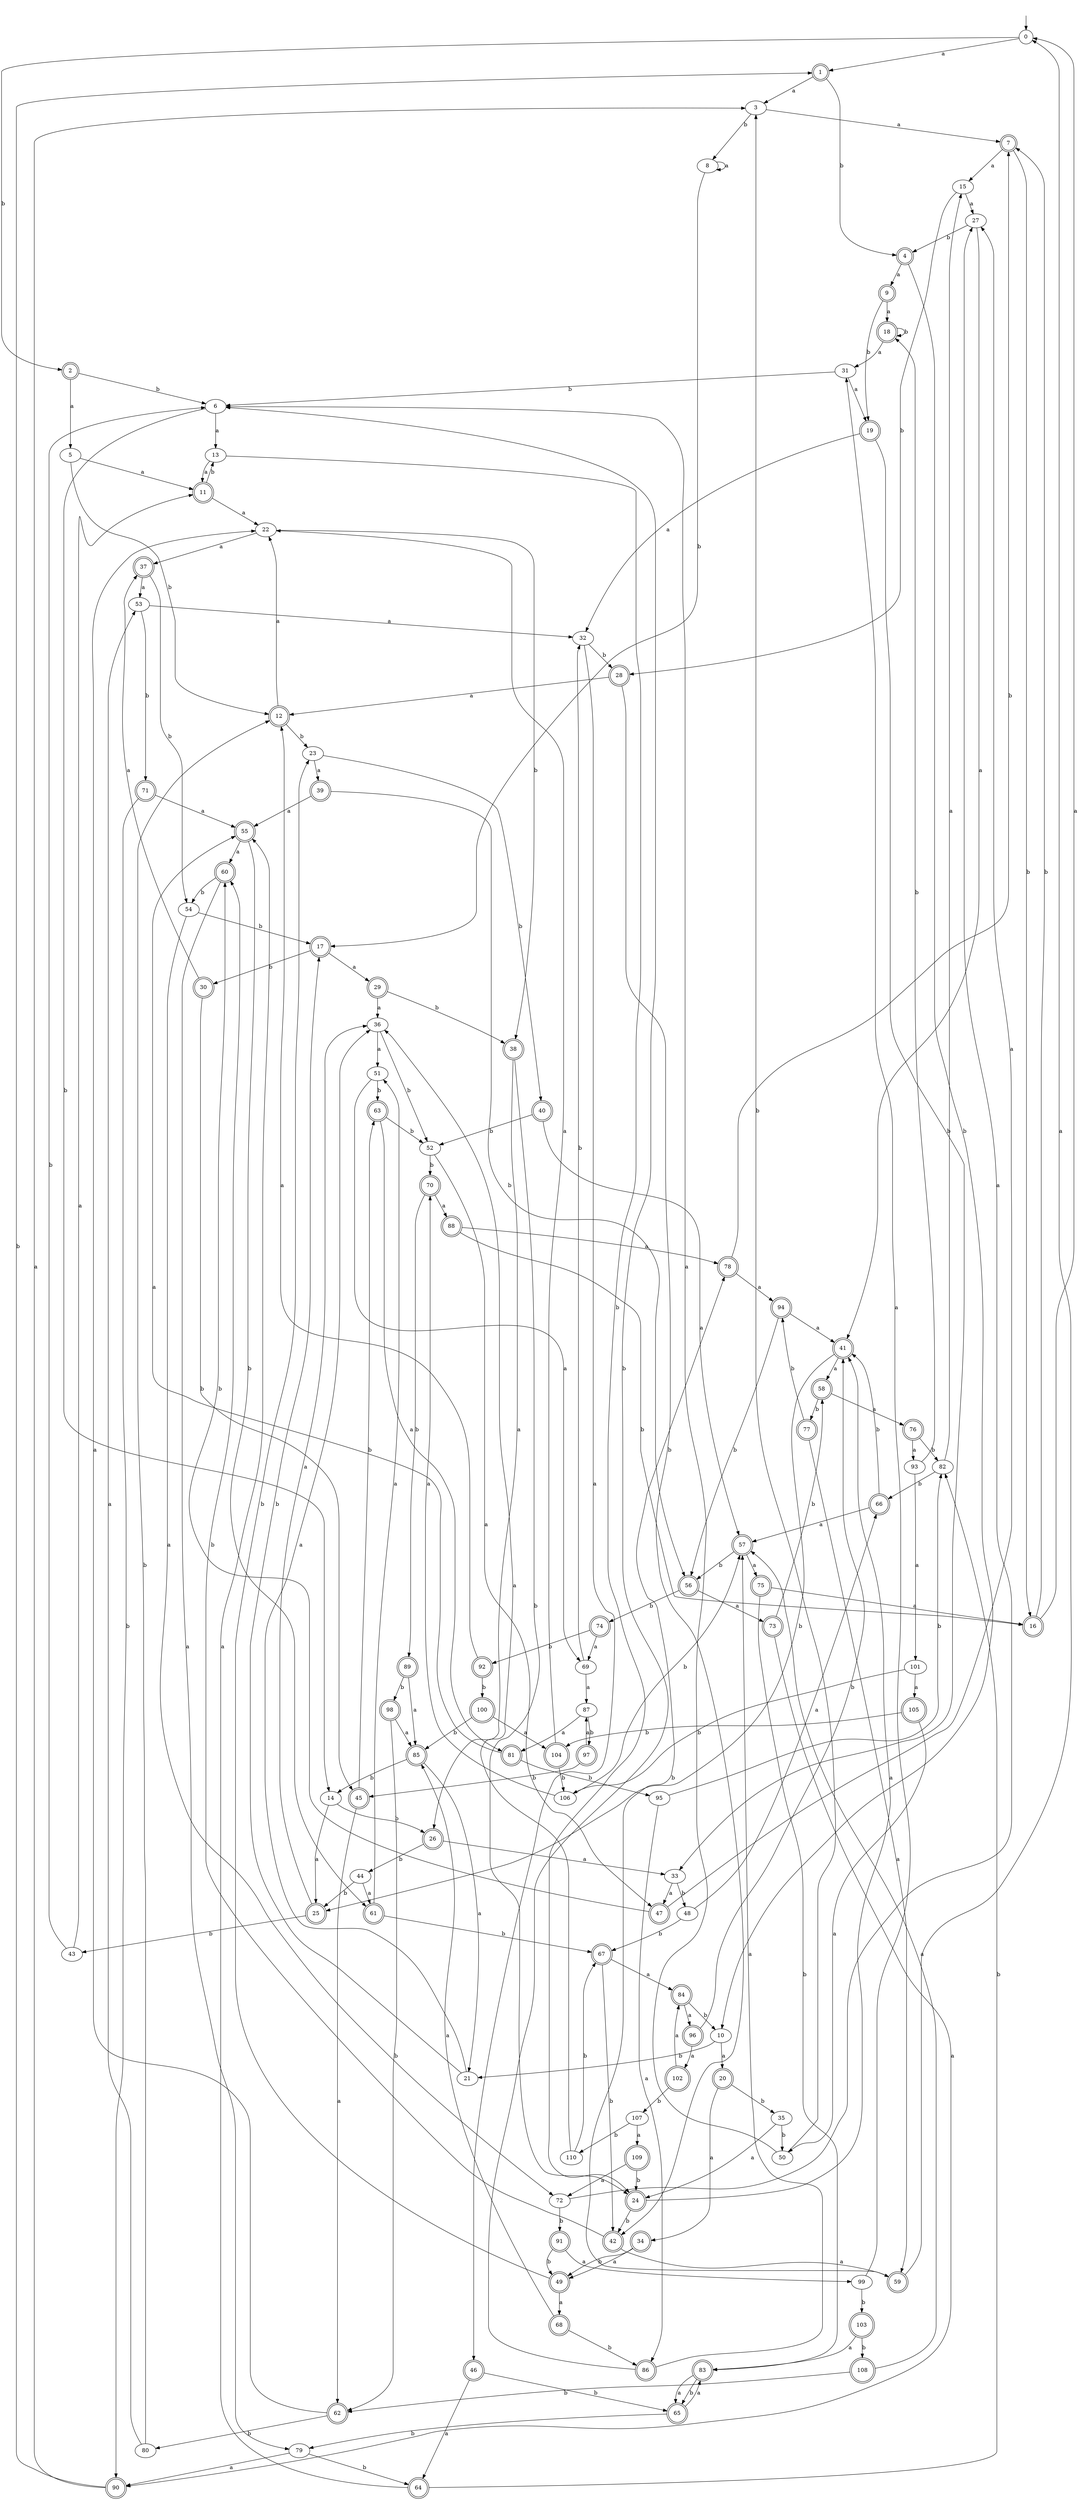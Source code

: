 digraph RandomDFA {
  __start0 [label="", shape=none];
  __start0 -> 0 [label=""];
  0 [shape=circle]
  0 -> 1 [label="a"]
  0 -> 2 [label="b"]
  1 [shape=doublecircle]
  1 -> 3 [label="a"]
  1 -> 4 [label="b"]
  2 [shape=doublecircle]
  2 -> 5 [label="a"]
  2 -> 6 [label="b"]
  3
  3 -> 7 [label="a"]
  3 -> 8 [label="b"]
  4 [shape=doublecircle]
  4 -> 9 [label="a"]
  4 -> 10 [label="b"]
  5
  5 -> 11 [label="a"]
  5 -> 12 [label="b"]
  6
  6 -> 13 [label="a"]
  6 -> 14 [label="b"]
  7 [shape=doublecircle]
  7 -> 15 [label="a"]
  7 -> 16 [label="b"]
  8
  8 -> 8 [label="a"]
  8 -> 17 [label="b"]
  9 [shape=doublecircle]
  9 -> 18 [label="a"]
  9 -> 19 [label="b"]
  10
  10 -> 20 [label="a"]
  10 -> 21 [label="b"]
  11 [shape=doublecircle]
  11 -> 22 [label="a"]
  11 -> 13 [label="b"]
  12 [shape=doublecircle]
  12 -> 22 [label="a"]
  12 -> 23 [label="b"]
  13
  13 -> 11 [label="a"]
  13 -> 24 [label="b"]
  14
  14 -> 25 [label="a"]
  14 -> 26 [label="b"]
  15
  15 -> 27 [label="a"]
  15 -> 28 [label="b"]
  16 [shape=doublecircle]
  16 -> 0 [label="a"]
  16 -> 7 [label="b"]
  17 [shape=doublecircle]
  17 -> 29 [label="a"]
  17 -> 30 [label="b"]
  18 [shape=doublecircle]
  18 -> 31 [label="a"]
  18 -> 18 [label="b"]
  19 [shape=doublecircle]
  19 -> 32 [label="a"]
  19 -> 33 [label="b"]
  20 [shape=doublecircle]
  20 -> 34 [label="a"]
  20 -> 35 [label="b"]
  21
  21 -> 36 [label="a"]
  21 -> 17 [label="b"]
  22
  22 -> 37 [label="a"]
  22 -> 38 [label="b"]
  23
  23 -> 39 [label="a"]
  23 -> 40 [label="b"]
  24 [shape=doublecircle]
  24 -> 41 [label="a"]
  24 -> 42 [label="b"]
  25 [shape=doublecircle]
  25 -> 36 [label="a"]
  25 -> 43 [label="b"]
  26 [shape=doublecircle]
  26 -> 33 [label="a"]
  26 -> 44 [label="b"]
  27
  27 -> 41 [label="a"]
  27 -> 4 [label="b"]
  28 [shape=doublecircle]
  28 -> 12 [label="a"]
  28 -> 42 [label="b"]
  29 [shape=doublecircle]
  29 -> 36 [label="a"]
  29 -> 38 [label="b"]
  30 [shape=doublecircle]
  30 -> 37 [label="a"]
  30 -> 45 [label="b"]
  31
  31 -> 19 [label="a"]
  31 -> 6 [label="b"]
  32
  32 -> 46 [label="a"]
  32 -> 28 [label="b"]
  33
  33 -> 47 [label="a"]
  33 -> 48 [label="b"]
  34 [shape=doublecircle]
  34 -> 49 [label="a"]
  34 -> 49 [label="b"]
  35
  35 -> 24 [label="a"]
  35 -> 50 [label="b"]
  36
  36 -> 51 [label="a"]
  36 -> 52 [label="b"]
  37 [shape=doublecircle]
  37 -> 53 [label="a"]
  37 -> 54 [label="b"]
  38 [shape=doublecircle]
  38 -> 26 [label="a"]
  38 -> 24 [label="b"]
  39 [shape=doublecircle]
  39 -> 55 [label="a"]
  39 -> 56 [label="b"]
  40 [shape=doublecircle]
  40 -> 57 [label="a"]
  40 -> 52 [label="b"]
  41 [shape=doublecircle]
  41 -> 58 [label="a"]
  41 -> 25 [label="b"]
  42 [shape=doublecircle]
  42 -> 59 [label="a"]
  42 -> 60 [label="b"]
  43
  43 -> 11 [label="a"]
  43 -> 6 [label="b"]
  44
  44 -> 61 [label="a"]
  44 -> 25 [label="b"]
  45 [shape=doublecircle]
  45 -> 62 [label="a"]
  45 -> 63 [label="b"]
  46 [shape=doublecircle]
  46 -> 64 [label="a"]
  46 -> 65 [label="b"]
  47 [shape=doublecircle]
  47 -> 27 [label="a"]
  47 -> 60 [label="b"]
  48
  48 -> 66 [label="a"]
  48 -> 67 [label="b"]
  49 [shape=doublecircle]
  49 -> 68 [label="a"]
  49 -> 23 [label="b"]
  50
  50 -> 6 [label="a"]
  50 -> 3 [label="b"]
  51
  51 -> 69 [label="a"]
  51 -> 63 [label="b"]
  52
  52 -> 47 [label="a"]
  52 -> 70 [label="b"]
  53
  53 -> 32 [label="a"]
  53 -> 71 [label="b"]
  54
  54 -> 72 [label="a"]
  54 -> 17 [label="b"]
  55 [shape=doublecircle]
  55 -> 60 [label="a"]
  55 -> 61 [label="b"]
  56 [shape=doublecircle]
  56 -> 73 [label="a"]
  56 -> 74 [label="b"]
  57 [shape=doublecircle]
  57 -> 75 [label="a"]
  57 -> 56 [label="b"]
  58 [shape=doublecircle]
  58 -> 76 [label="a"]
  58 -> 77 [label="b"]
  59 [shape=doublecircle]
  59 -> 0 [label="a"]
  59 -> 78 [label="b"]
  60 [shape=doublecircle]
  60 -> 79 [label="a"]
  60 -> 54 [label="b"]
  61 [shape=doublecircle]
  61 -> 51 [label="a"]
  61 -> 67 [label="b"]
  62 [shape=doublecircle]
  62 -> 22 [label="a"]
  62 -> 80 [label="b"]
  63 [shape=doublecircle]
  63 -> 81 [label="a"]
  63 -> 52 [label="b"]
  64 [shape=doublecircle]
  64 -> 55 [label="a"]
  64 -> 82 [label="b"]
  65 [shape=doublecircle]
  65 -> 83 [label="a"]
  65 -> 79 [label="b"]
  66 [shape=doublecircle]
  66 -> 57 [label="a"]
  66 -> 41 [label="b"]
  67 [shape=doublecircle]
  67 -> 84 [label="a"]
  67 -> 42 [label="b"]
  68 [shape=doublecircle]
  68 -> 85 [label="a"]
  68 -> 86 [label="b"]
  69
  69 -> 87 [label="a"]
  69 -> 32 [label="b"]
  70 [shape=doublecircle]
  70 -> 88 [label="a"]
  70 -> 89 [label="b"]
  71 [shape=doublecircle]
  71 -> 55 [label="a"]
  71 -> 90 [label="b"]
  72
  72 -> 27 [label="a"]
  72 -> 91 [label="b"]
  73 [shape=doublecircle]
  73 -> 90 [label="a"]
  73 -> 58 [label="b"]
  74 [shape=doublecircle]
  74 -> 69 [label="a"]
  74 -> 92 [label="b"]
  75 [shape=doublecircle]
  75 -> 16 [label="a"]
  75 -> 83 [label="b"]
  76 [shape=doublecircle]
  76 -> 93 [label="a"]
  76 -> 82 [label="b"]
  77 [shape=doublecircle]
  77 -> 59 [label="a"]
  77 -> 94 [label="b"]
  78 [shape=doublecircle]
  78 -> 94 [label="a"]
  78 -> 7 [label="b"]
  79
  79 -> 90 [label="a"]
  79 -> 64 [label="b"]
  80
  80 -> 53 [label="a"]
  80 -> 12 [label="b"]
  81 [shape=doublecircle]
  81 -> 55 [label="a"]
  81 -> 95 [label="b"]
  82
  82 -> 15 [label="a"]
  82 -> 66 [label="b"]
  83 [shape=doublecircle]
  83 -> 65 [label="a"]
  83 -> 65 [label="b"]
  84 [shape=doublecircle]
  84 -> 96 [label="a"]
  84 -> 10 [label="b"]
  85 [shape=doublecircle]
  85 -> 21 [label="a"]
  85 -> 14 [label="b"]
  86 [shape=doublecircle]
  86 -> 57 [label="a"]
  86 -> 6 [label="b"]
  87
  87 -> 81 [label="a"]
  87 -> 97 [label="b"]
  88 [shape=doublecircle]
  88 -> 78 [label="a"]
  88 -> 16 [label="b"]
  89 [shape=doublecircle]
  89 -> 85 [label="a"]
  89 -> 98 [label="b"]
  90 [shape=doublecircle]
  90 -> 3 [label="a"]
  90 -> 1 [label="b"]
  91 [shape=doublecircle]
  91 -> 99 [label="a"]
  91 -> 49 [label="b"]
  92 [shape=doublecircle]
  92 -> 12 [label="a"]
  92 -> 100 [label="b"]
  93
  93 -> 101 [label="a"]
  93 -> 18 [label="b"]
  94 [shape=doublecircle]
  94 -> 41 [label="a"]
  94 -> 56 [label="b"]
  95
  95 -> 86 [label="a"]
  95 -> 82 [label="b"]
  96 [shape=doublecircle]
  96 -> 102 [label="a"]
  96 -> 41 [label="b"]
  97 [shape=doublecircle]
  97 -> 87 [label="a"]
  97 -> 45 [label="b"]
  98 [shape=doublecircle]
  98 -> 85 [label="a"]
  98 -> 62 [label="b"]
  99
  99 -> 31 [label="a"]
  99 -> 103 [label="b"]
  100 [shape=doublecircle]
  100 -> 104 [label="a"]
  100 -> 85 [label="b"]
  101
  101 -> 105 [label="a"]
  101 -> 106 [label="b"]
  102 [shape=doublecircle]
  102 -> 84 [label="a"]
  102 -> 107 [label="b"]
  103 [shape=doublecircle]
  103 -> 83 [label="a"]
  103 -> 108 [label="b"]
  104 [shape=doublecircle]
  104 -> 22 [label="a"]
  104 -> 106 [label="b"]
  105 [shape=doublecircle]
  105 -> 50 [label="a"]
  105 -> 104 [label="b"]
  106
  106 -> 70 [label="a"]
  106 -> 57 [label="b"]
  107
  107 -> 109 [label="a"]
  107 -> 110 [label="b"]
  108 [shape=doublecircle]
  108 -> 57 [label="a"]
  108 -> 62 [label="b"]
  109 [shape=doublecircle]
  109 -> 72 [label="a"]
  109 -> 24 [label="b"]
  110
  110 -> 36 [label="a"]
  110 -> 67 [label="b"]
}
